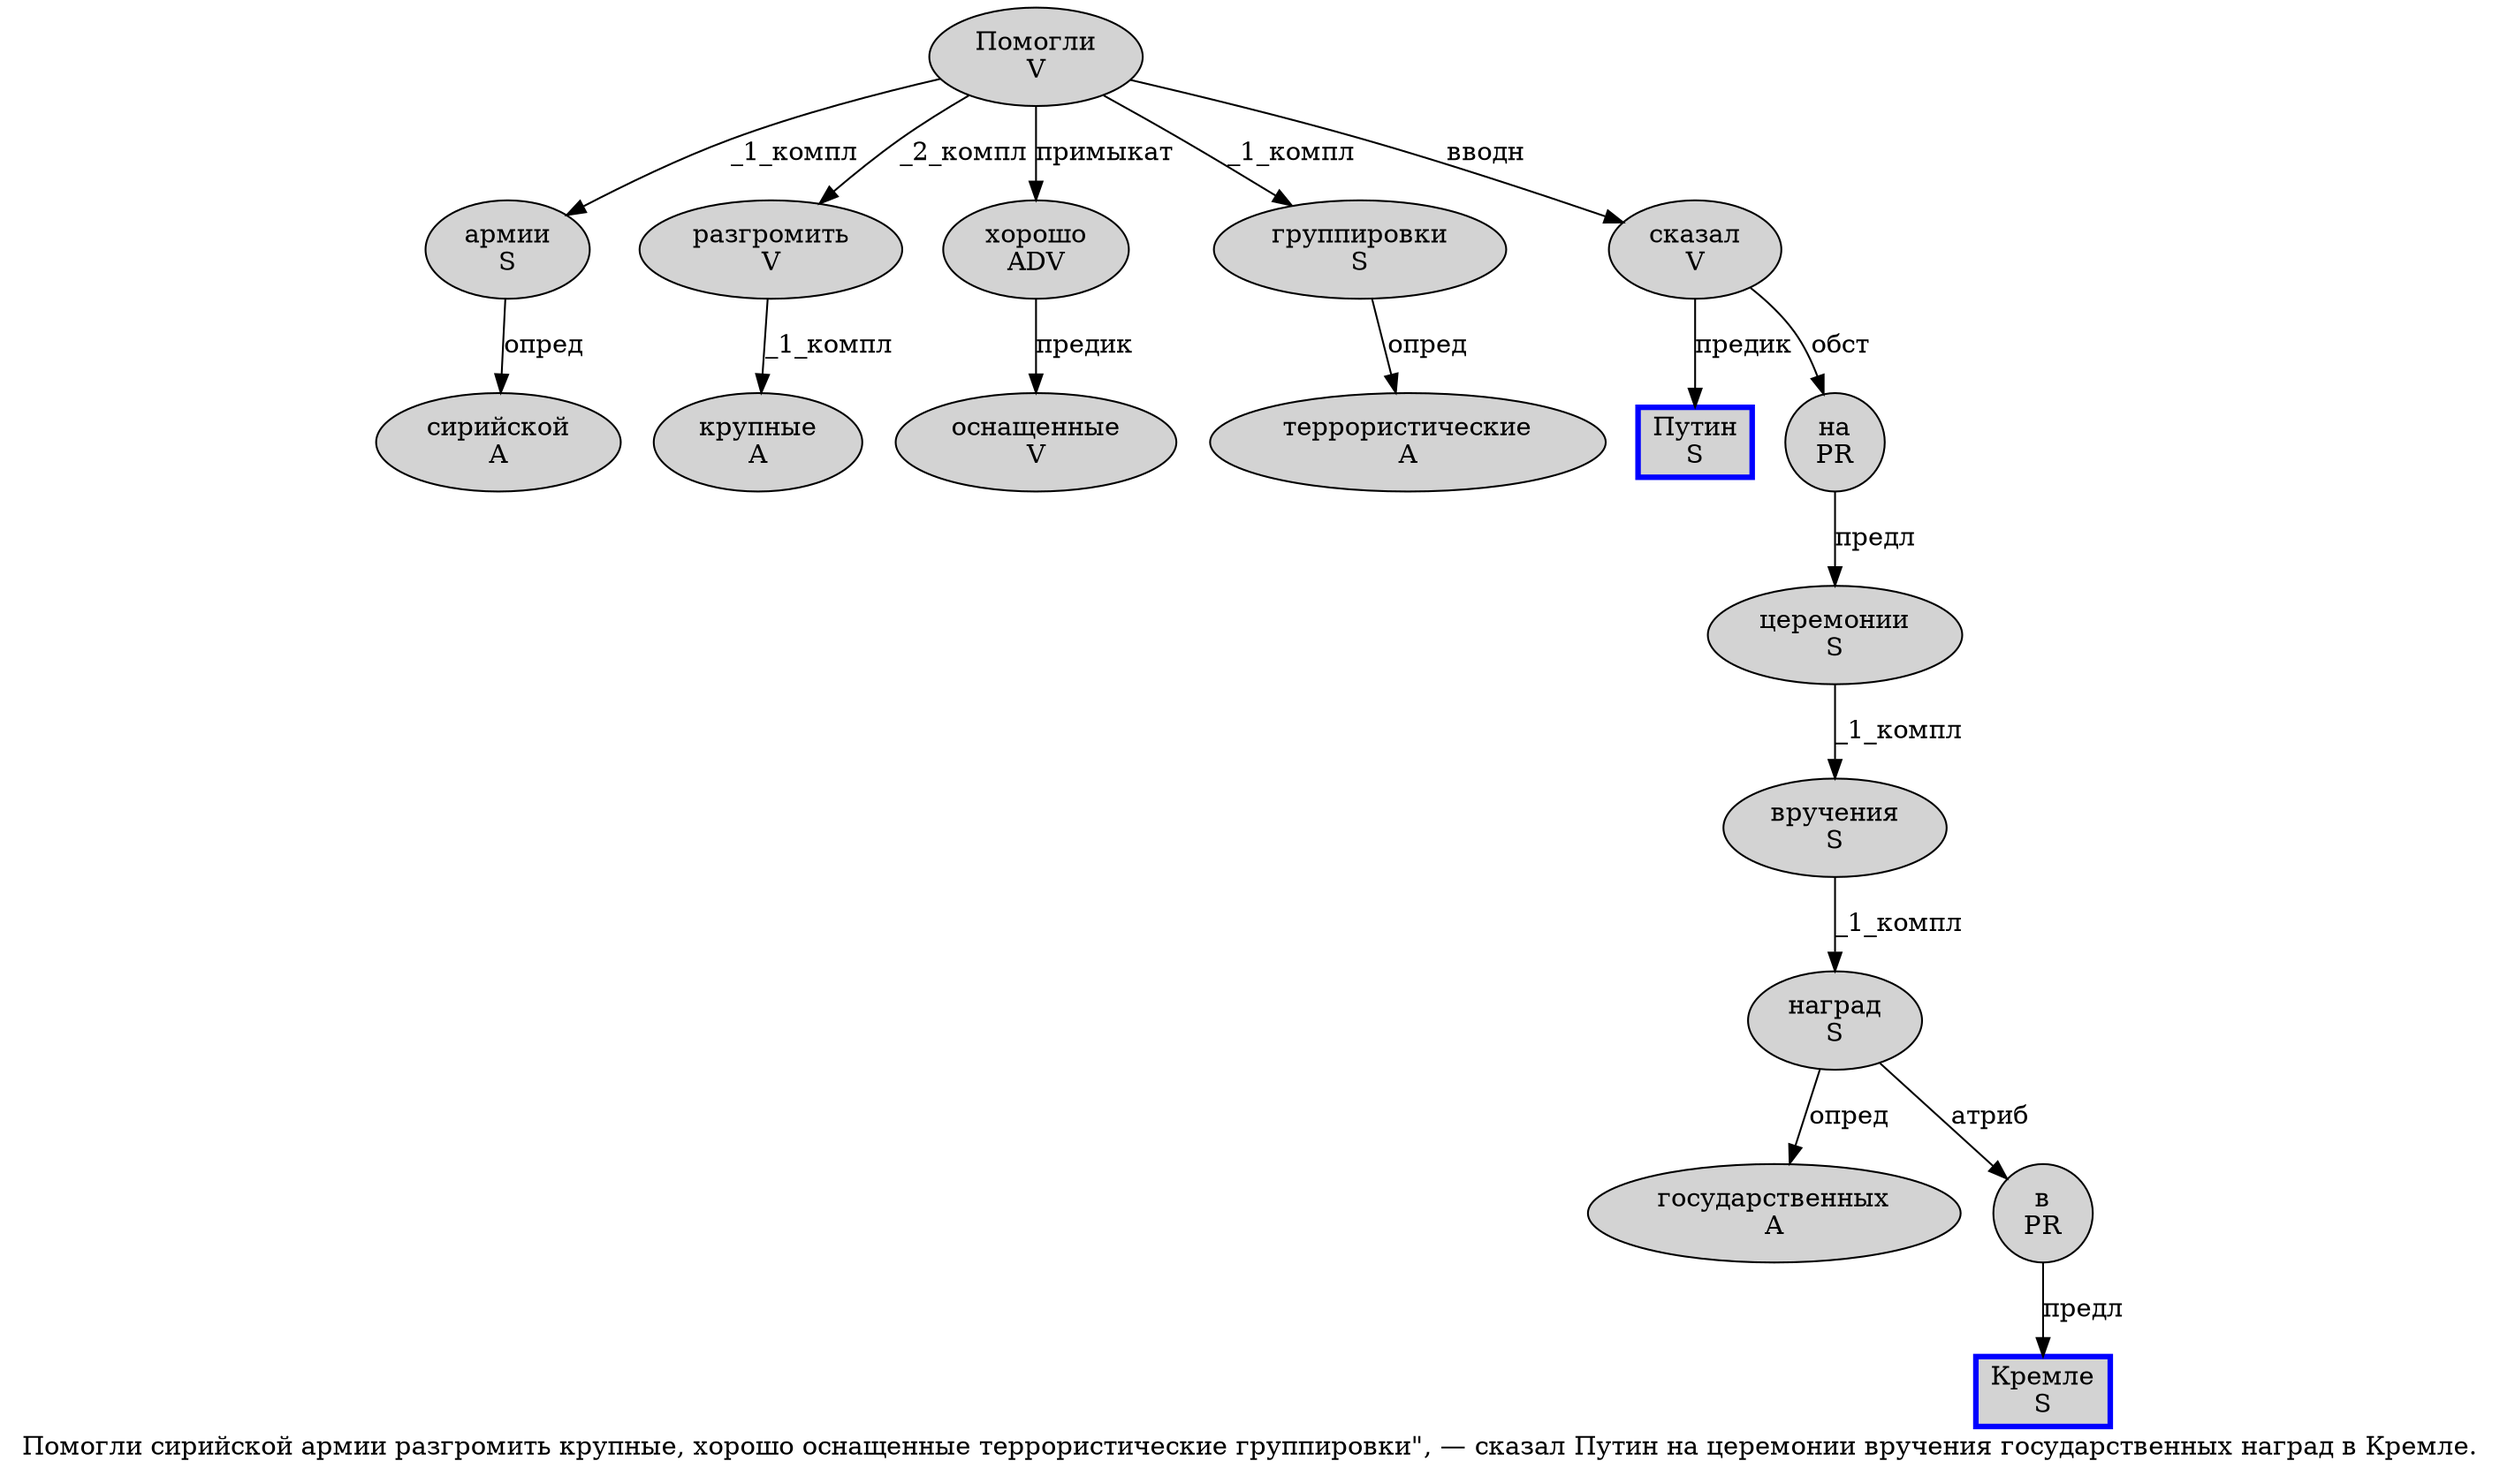 digraph SENTENCE_161 {
	graph [label="Помогли сирийской армии разгромить крупные, хорошо оснащенные террористические группировки\", — сказал Путин на церемонии вручения государственных наград в Кремле."]
	node [style=filled]
		0 [label="Помогли
V" color="" fillcolor=lightgray penwidth=1 shape=ellipse]
		1 [label="сирийской
A" color="" fillcolor=lightgray penwidth=1 shape=ellipse]
		2 [label="армии
S" color="" fillcolor=lightgray penwidth=1 shape=ellipse]
		3 [label="разгромить
V" color="" fillcolor=lightgray penwidth=1 shape=ellipse]
		4 [label="крупные
A" color="" fillcolor=lightgray penwidth=1 shape=ellipse]
		6 [label="хорошо
ADV" color="" fillcolor=lightgray penwidth=1 shape=ellipse]
		7 [label="оснащенные
V" color="" fillcolor=lightgray penwidth=1 shape=ellipse]
		8 [label="террористические
A" color="" fillcolor=lightgray penwidth=1 shape=ellipse]
		9 [label="группировки
S" color="" fillcolor=lightgray penwidth=1 shape=ellipse]
		13 [label="сказал
V" color="" fillcolor=lightgray penwidth=1 shape=ellipse]
		14 [label="Путин
S" color=blue fillcolor=lightgray penwidth=3 shape=box]
		15 [label="на
PR" color="" fillcolor=lightgray penwidth=1 shape=ellipse]
		16 [label="церемонии
S" color="" fillcolor=lightgray penwidth=1 shape=ellipse]
		17 [label="вручения
S" color="" fillcolor=lightgray penwidth=1 shape=ellipse]
		18 [label="государственных
A" color="" fillcolor=lightgray penwidth=1 shape=ellipse]
		19 [label="наград
S" color="" fillcolor=lightgray penwidth=1 shape=ellipse]
		20 [label="в
PR" color="" fillcolor=lightgray penwidth=1 shape=ellipse]
		21 [label="Кремле
S" color=blue fillcolor=lightgray penwidth=3 shape=box]
			0 -> 2 [label="_1_компл"]
			0 -> 3 [label="_2_компл"]
			0 -> 6 [label="примыкат"]
			0 -> 9 [label="_1_компл"]
			0 -> 13 [label="вводн"]
			20 -> 21 [label="предл"]
			2 -> 1 [label="опред"]
			15 -> 16 [label="предл"]
			6 -> 7 [label="предик"]
			19 -> 18 [label="опред"]
			19 -> 20 [label="атриб"]
			3 -> 4 [label="_1_компл"]
			13 -> 14 [label="предик"]
			13 -> 15 [label="обст"]
			9 -> 8 [label="опред"]
			16 -> 17 [label="_1_компл"]
			17 -> 19 [label="_1_компл"]
}